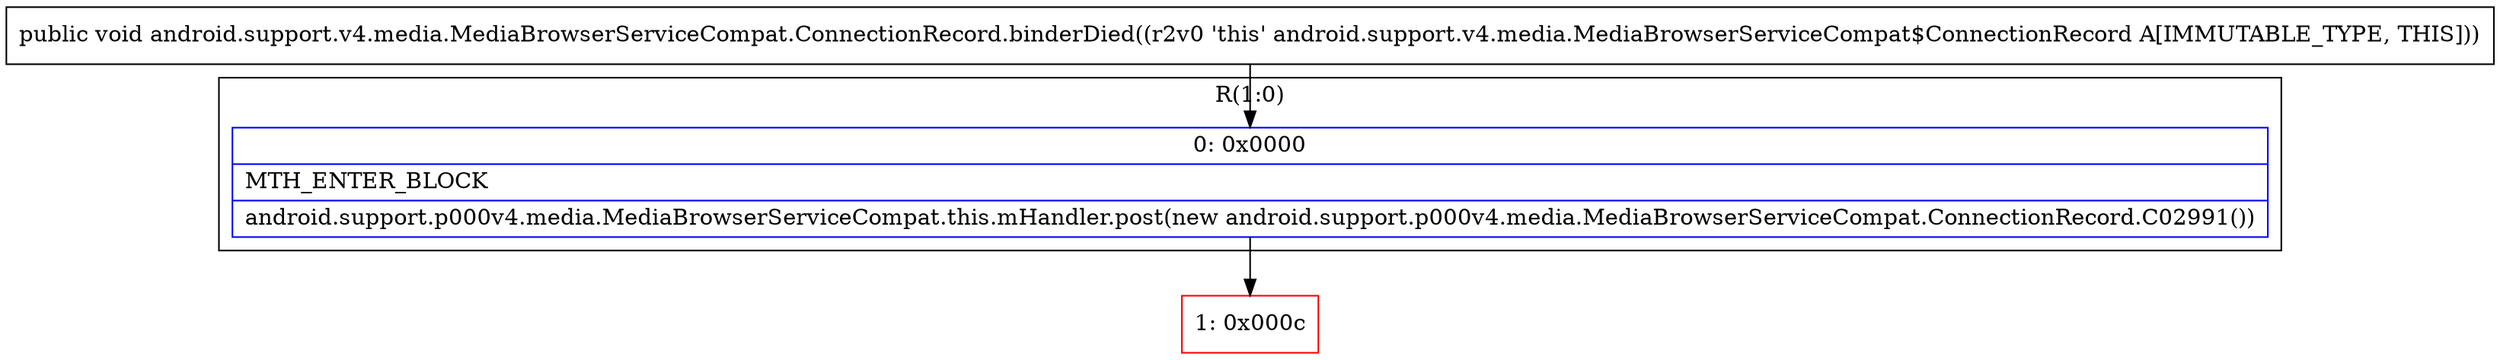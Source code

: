 digraph "CFG forandroid.support.v4.media.MediaBrowserServiceCompat.ConnectionRecord.binderDied()V" {
subgraph cluster_Region_1930436857 {
label = "R(1:0)";
node [shape=record,color=blue];
Node_0 [shape=record,label="{0\:\ 0x0000|MTH_ENTER_BLOCK\l|android.support.p000v4.media.MediaBrowserServiceCompat.this.mHandler.post(new android.support.p000v4.media.MediaBrowserServiceCompat.ConnectionRecord.C02991())\l}"];
}
Node_1 [shape=record,color=red,label="{1\:\ 0x000c}"];
MethodNode[shape=record,label="{public void android.support.v4.media.MediaBrowserServiceCompat.ConnectionRecord.binderDied((r2v0 'this' android.support.v4.media.MediaBrowserServiceCompat$ConnectionRecord A[IMMUTABLE_TYPE, THIS])) }"];
MethodNode -> Node_0;
Node_0 -> Node_1;
}

